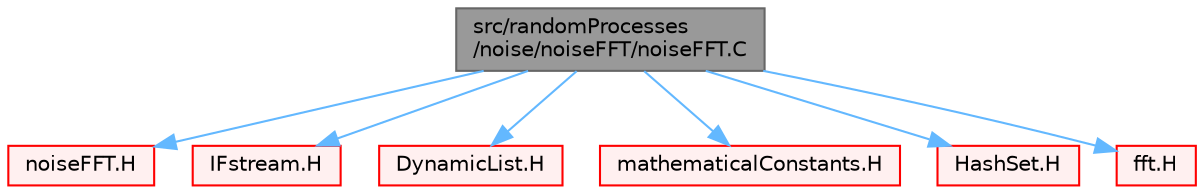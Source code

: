 digraph "src/randomProcesses/noise/noiseFFT/noiseFFT.C"
{
 // LATEX_PDF_SIZE
  bgcolor="transparent";
  edge [fontname=Helvetica,fontsize=10,labelfontname=Helvetica,labelfontsize=10];
  node [fontname=Helvetica,fontsize=10,shape=box,height=0.2,width=0.4];
  Node1 [id="Node000001",label="src/randomProcesses\l/noise/noiseFFT/noiseFFT.C",height=0.2,width=0.4,color="gray40", fillcolor="grey60", style="filled", fontcolor="black",tooltip=" "];
  Node1 -> Node2 [id="edge1_Node000001_Node000002",color="steelblue1",style="solid",tooltip=" "];
  Node2 [id="Node000002",label="noiseFFT.H",height=0.2,width=0.4,color="red", fillcolor="#FFF0F0", style="filled",URL="$noiseFFT_8H.html",tooltip=" "];
  Node1 -> Node195 [id="edge2_Node000001_Node000195",color="steelblue1",style="solid",tooltip=" "];
  Node195 [id="Node000195",label="IFstream.H",height=0.2,width=0.4,color="red", fillcolor="#FFF0F0", style="filled",URL="$IFstream_8H.html",tooltip=" "];
  Node1 -> Node118 [id="edge3_Node000001_Node000118",color="steelblue1",style="solid",tooltip=" "];
  Node118 [id="Node000118",label="DynamicList.H",height=0.2,width=0.4,color="red", fillcolor="#FFF0F0", style="filled",URL="$DynamicList_8H.html",tooltip=" "];
  Node1 -> Node200 [id="edge4_Node000001_Node000200",color="steelblue1",style="solid",tooltip=" "];
  Node200 [id="Node000200",label="mathematicalConstants.H",height=0.2,width=0.4,color="red", fillcolor="#FFF0F0", style="filled",URL="$mathematicalConstants_8H.html",tooltip=" "];
  Node1 -> Node148 [id="edge5_Node000001_Node000148",color="steelblue1",style="solid",tooltip=" "];
  Node148 [id="Node000148",label="HashSet.H",height=0.2,width=0.4,color="red", fillcolor="#FFF0F0", style="filled",URL="$HashSet_8H.html",tooltip=" "];
  Node1 -> Node201 [id="edge6_Node000001_Node000201",color="steelblue1",style="solid",tooltip=" "];
  Node201 [id="Node000201",label="fft.H",height=0.2,width=0.4,color="red", fillcolor="#FFF0F0", style="filled",URL="$fft_8H.html",tooltip=" "];
}
